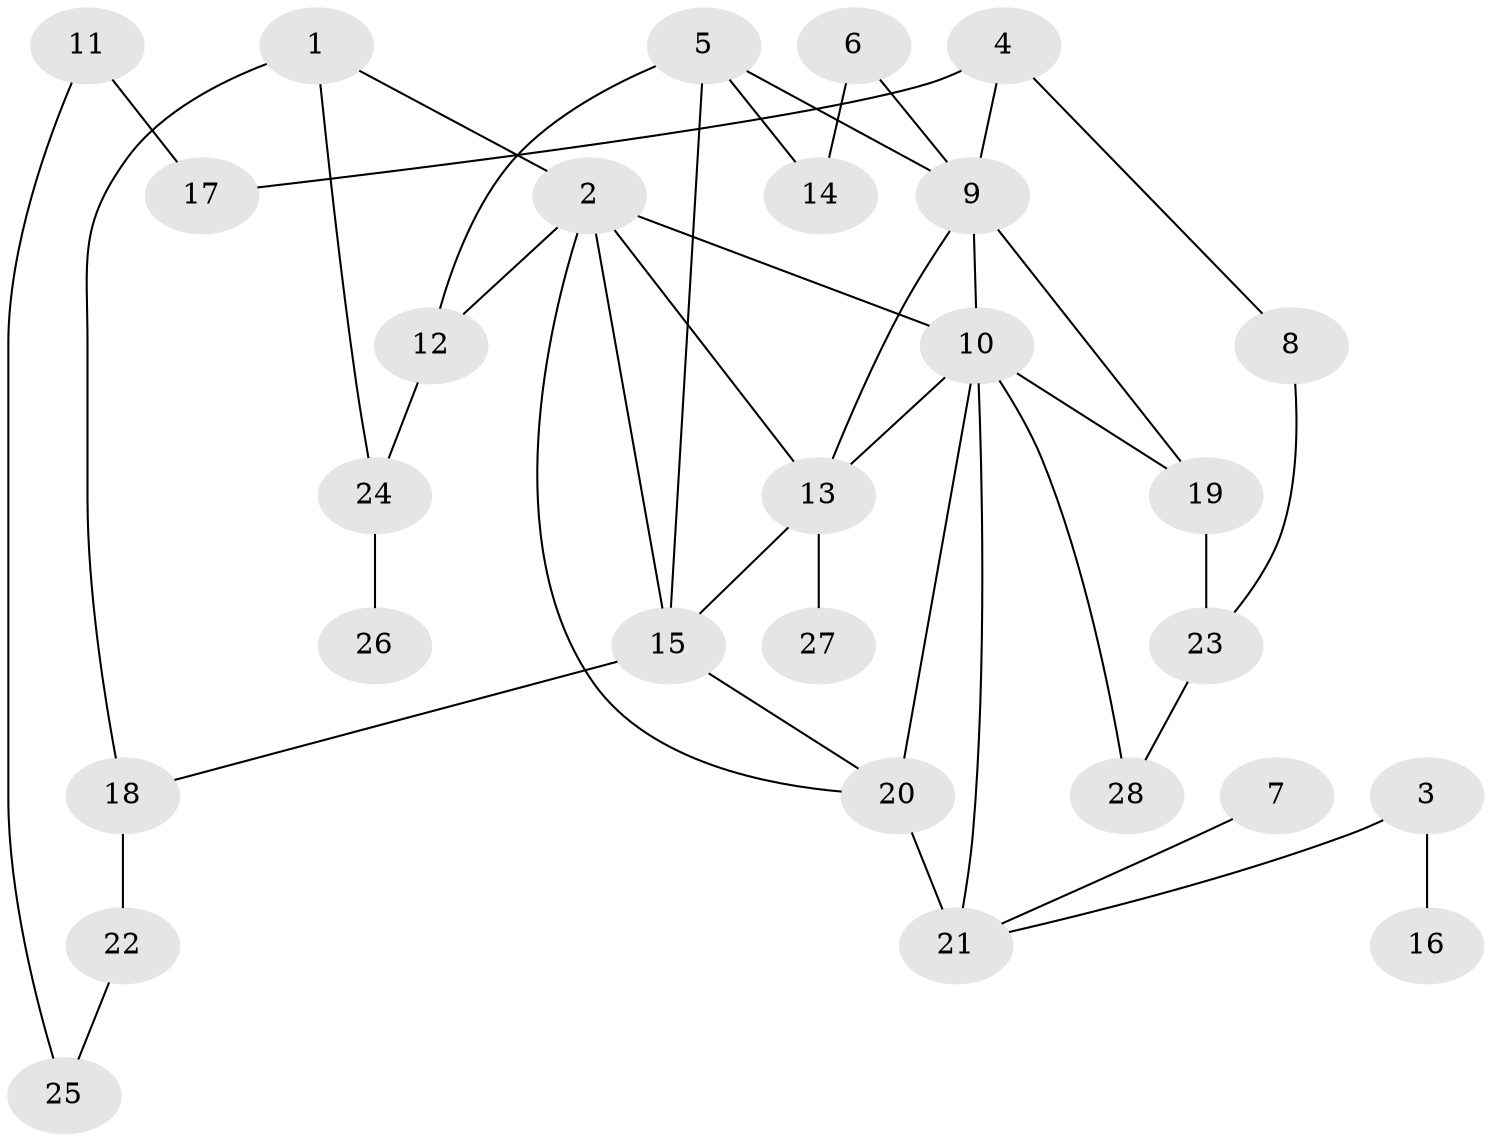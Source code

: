 // original degree distribution, {7: 0.029411764705882353, 4: 0.08823529411764706, 3: 0.1323529411764706, 2: 0.38235294117647056, 6: 0.029411764705882353, 5: 0.07352941176470588, 1: 0.2647058823529412}
// Generated by graph-tools (version 1.1) at 2025/36/03/04/25 23:36:13]
// undirected, 28 vertices, 42 edges
graph export_dot {
  node [color=gray90,style=filled];
  1;
  2;
  3;
  4;
  5;
  6;
  7;
  8;
  9;
  10;
  11;
  12;
  13;
  14;
  15;
  16;
  17;
  18;
  19;
  20;
  21;
  22;
  23;
  24;
  25;
  26;
  27;
  28;
  1 -- 2 [weight=1.0];
  1 -- 18 [weight=1.0];
  1 -- 24 [weight=1.0];
  2 -- 10 [weight=2.0];
  2 -- 12 [weight=1.0];
  2 -- 13 [weight=1.0];
  2 -- 15 [weight=1.0];
  2 -- 20 [weight=1.0];
  3 -- 16 [weight=1.0];
  3 -- 21 [weight=1.0];
  4 -- 8 [weight=1.0];
  4 -- 9 [weight=1.0];
  4 -- 17 [weight=1.0];
  5 -- 9 [weight=1.0];
  5 -- 12 [weight=1.0];
  5 -- 14 [weight=1.0];
  5 -- 15 [weight=1.0];
  6 -- 9 [weight=1.0];
  6 -- 14 [weight=1.0];
  7 -- 21 [weight=1.0];
  8 -- 23 [weight=1.0];
  9 -- 10 [weight=1.0];
  9 -- 13 [weight=1.0];
  9 -- 19 [weight=1.0];
  10 -- 13 [weight=1.0];
  10 -- 19 [weight=1.0];
  10 -- 20 [weight=1.0];
  10 -- 21 [weight=1.0];
  10 -- 28 [weight=2.0];
  11 -- 17 [weight=1.0];
  11 -- 25 [weight=1.0];
  12 -- 24 [weight=1.0];
  13 -- 15 [weight=1.0];
  13 -- 27 [weight=1.0];
  15 -- 18 [weight=1.0];
  15 -- 20 [weight=1.0];
  18 -- 22 [weight=1.0];
  19 -- 23 [weight=1.0];
  20 -- 21 [weight=3.0];
  22 -- 25 [weight=1.0];
  23 -- 28 [weight=1.0];
  24 -- 26 [weight=1.0];
}
